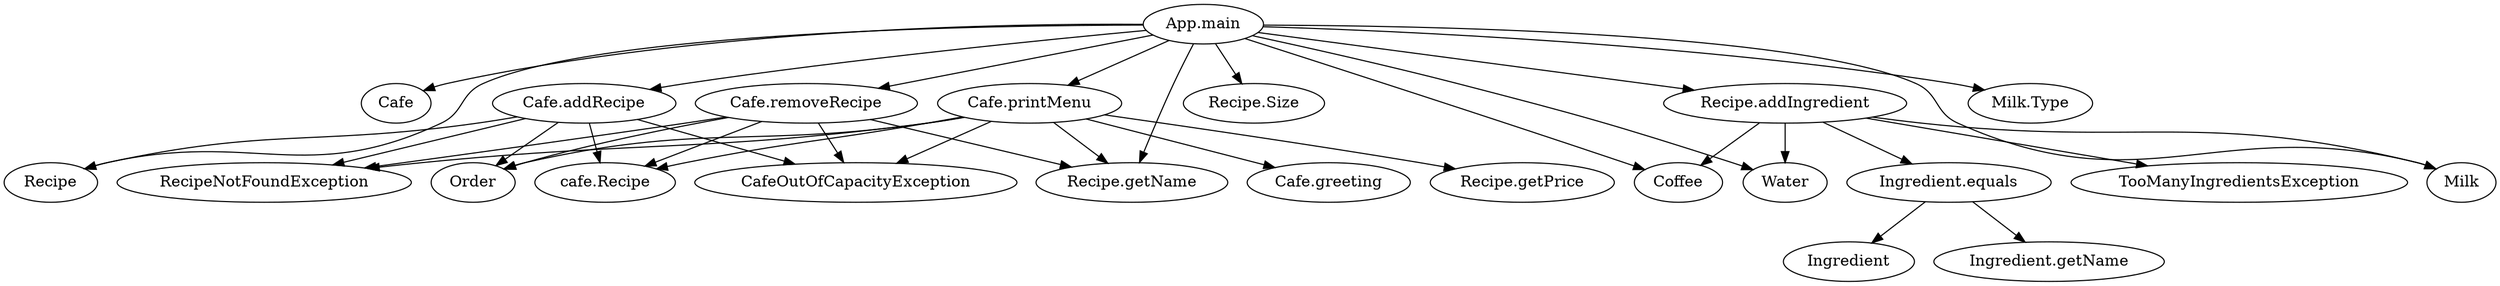 digraph Cafe {
"App.main" [label="App.main"];
"Cafe" [label="Cafe"];
"Recipe" [label="Recipe"];
"Recipe.Size" [label="Recipe.Size"];
"Coffee" [label="Coffee"];
"Water" [label="Water"];
"Milk" [label="Milk"];
"Milk.Type" [label="Milk.Type"];
"Recipe.addIngredient" [label="Recipe.addIngredient"];
"TooManyIngredientsException" [label="TooManyIngredientsException"];
"Ingredient.equals" [label="Ingredient.equals"];
"Ingredient" [label="Ingredient"];
"Ingredient.getName" [label="Ingredient.getName"];
"Cafe.addRecipe" [label="Cafe.addRecipe"];
"CafeOutOfCapacityException" [label="CafeOutOfCapacityException"];
"RecipeNotFoundException" [label="RecipeNotFoundException"];
"Order" [label="Order"];
"cafe.Recipe" [label="cafe.Recipe"];
"Cafe.removeRecipe" [label="Cafe.removeRecipe"];
"Recipe.getName" [label="Recipe.getName"];
"Cafe.printMenu" [label="Cafe.printMenu"];
"Cafe.greeting" [label="Cafe.greeting"];
"Recipe.getPrice" [label="Recipe.getPrice"];
"App.main" -> "Cafe";
"App.main" -> "Recipe";
"App.main" -> "Recipe.Size";
"App.main" -> "Coffee";
"App.main" -> "Water";
"App.main" -> "Milk";
"App.main" -> "Milk.Type";
"App.main" -> "Recipe.addIngredient";
"App.main" -> "Cafe.addRecipe";
"App.main" -> "Cafe.removeRecipe";
"App.main" -> "Recipe.getName";
"App.main" -> "Cafe.printMenu";
"Recipe.addIngredient" -> "Coffee";
"Recipe.addIngredient" -> "TooManyIngredientsException";
"Recipe.addIngredient" -> "Ingredient.equals";
"Recipe.addIngredient" -> "Water";
"Recipe.addIngredient" -> "Milk";
"Ingredient.equals" -> "Ingredient";
"Ingredient.equals" -> "Ingredient.getName";
"Cafe.addRecipe" -> "Recipe";
"Cafe.addRecipe" -> "CafeOutOfCapacityException";
"Cafe.addRecipe" -> "RecipeNotFoundException";
"Cafe.addRecipe" -> "Order";
"Cafe.addRecipe" -> "cafe.Recipe";
"Cafe.removeRecipe" -> "Recipe.getName";
"Cafe.removeRecipe" -> "CafeOutOfCapacityException";
"Cafe.removeRecipe" -> "RecipeNotFoundException";
"Cafe.removeRecipe" -> "Order";
"Cafe.removeRecipe" -> "cafe.Recipe";
"Cafe.printMenu" -> "CafeOutOfCapacityException";
"Cafe.printMenu" -> "RecipeNotFoundException";
"Cafe.printMenu" -> "Order";
"Cafe.printMenu" -> "cafe.Recipe";
"Cafe.printMenu" -> "Cafe.greeting";
"Cafe.printMenu" -> "Recipe.getName";
"Cafe.printMenu" -> "Recipe.getPrice";
}
